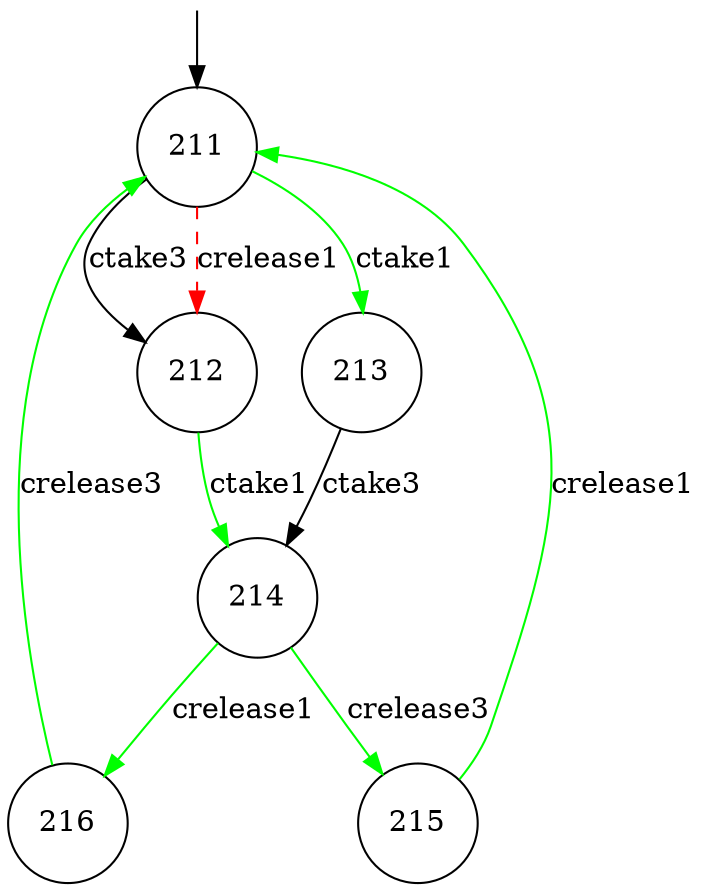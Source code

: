 digraph g {

	s0 [shape="circle" label="211"];
	s1 [shape="circle" label="216"];
	s2 [shape="circle" label="214"];
	s3 [shape="circle" label="215"];
	s4 [shape="circle" label="212"];
	s5 [shape="circle" label="213"];

	s0 -> s4 [modality="MAY", style="dashed", color="red" contract="RED", label="crelease1"];
	s5 -> s2 [modality="MUST", style="strict",  contract="NONE", label="ctake3"];
	s4 -> s2 [modality="MUST", style="strict", color="green" contract="GREEN", label="ctake1"];
	s0 -> s4 [modality="MUST", style="strict",  contract="NONE", label="ctake3"];
	s2 -> s1 [modality="MUST", style="strict", color="green" contract="GREEN", label="crelease1"];
	s2 -> s3 [modality="MUST", style="strict", color="green" contract="GREEN", label="crelease3"];
	s0 -> s5 [modality="MUST", style="strict", color="green" contract="GREEN", label="ctake1"];
	s3 -> s0 [modality="MUST", style="strict", color="green" contract="GREEN", label="crelease1"];
	s1 -> s0 [modality="MUST", style="strict", color="green" contract="GREEN", label="crelease3"];

__start0 [label="" shape="none" width="0" height="0"];
__start0 -> s0;
}
